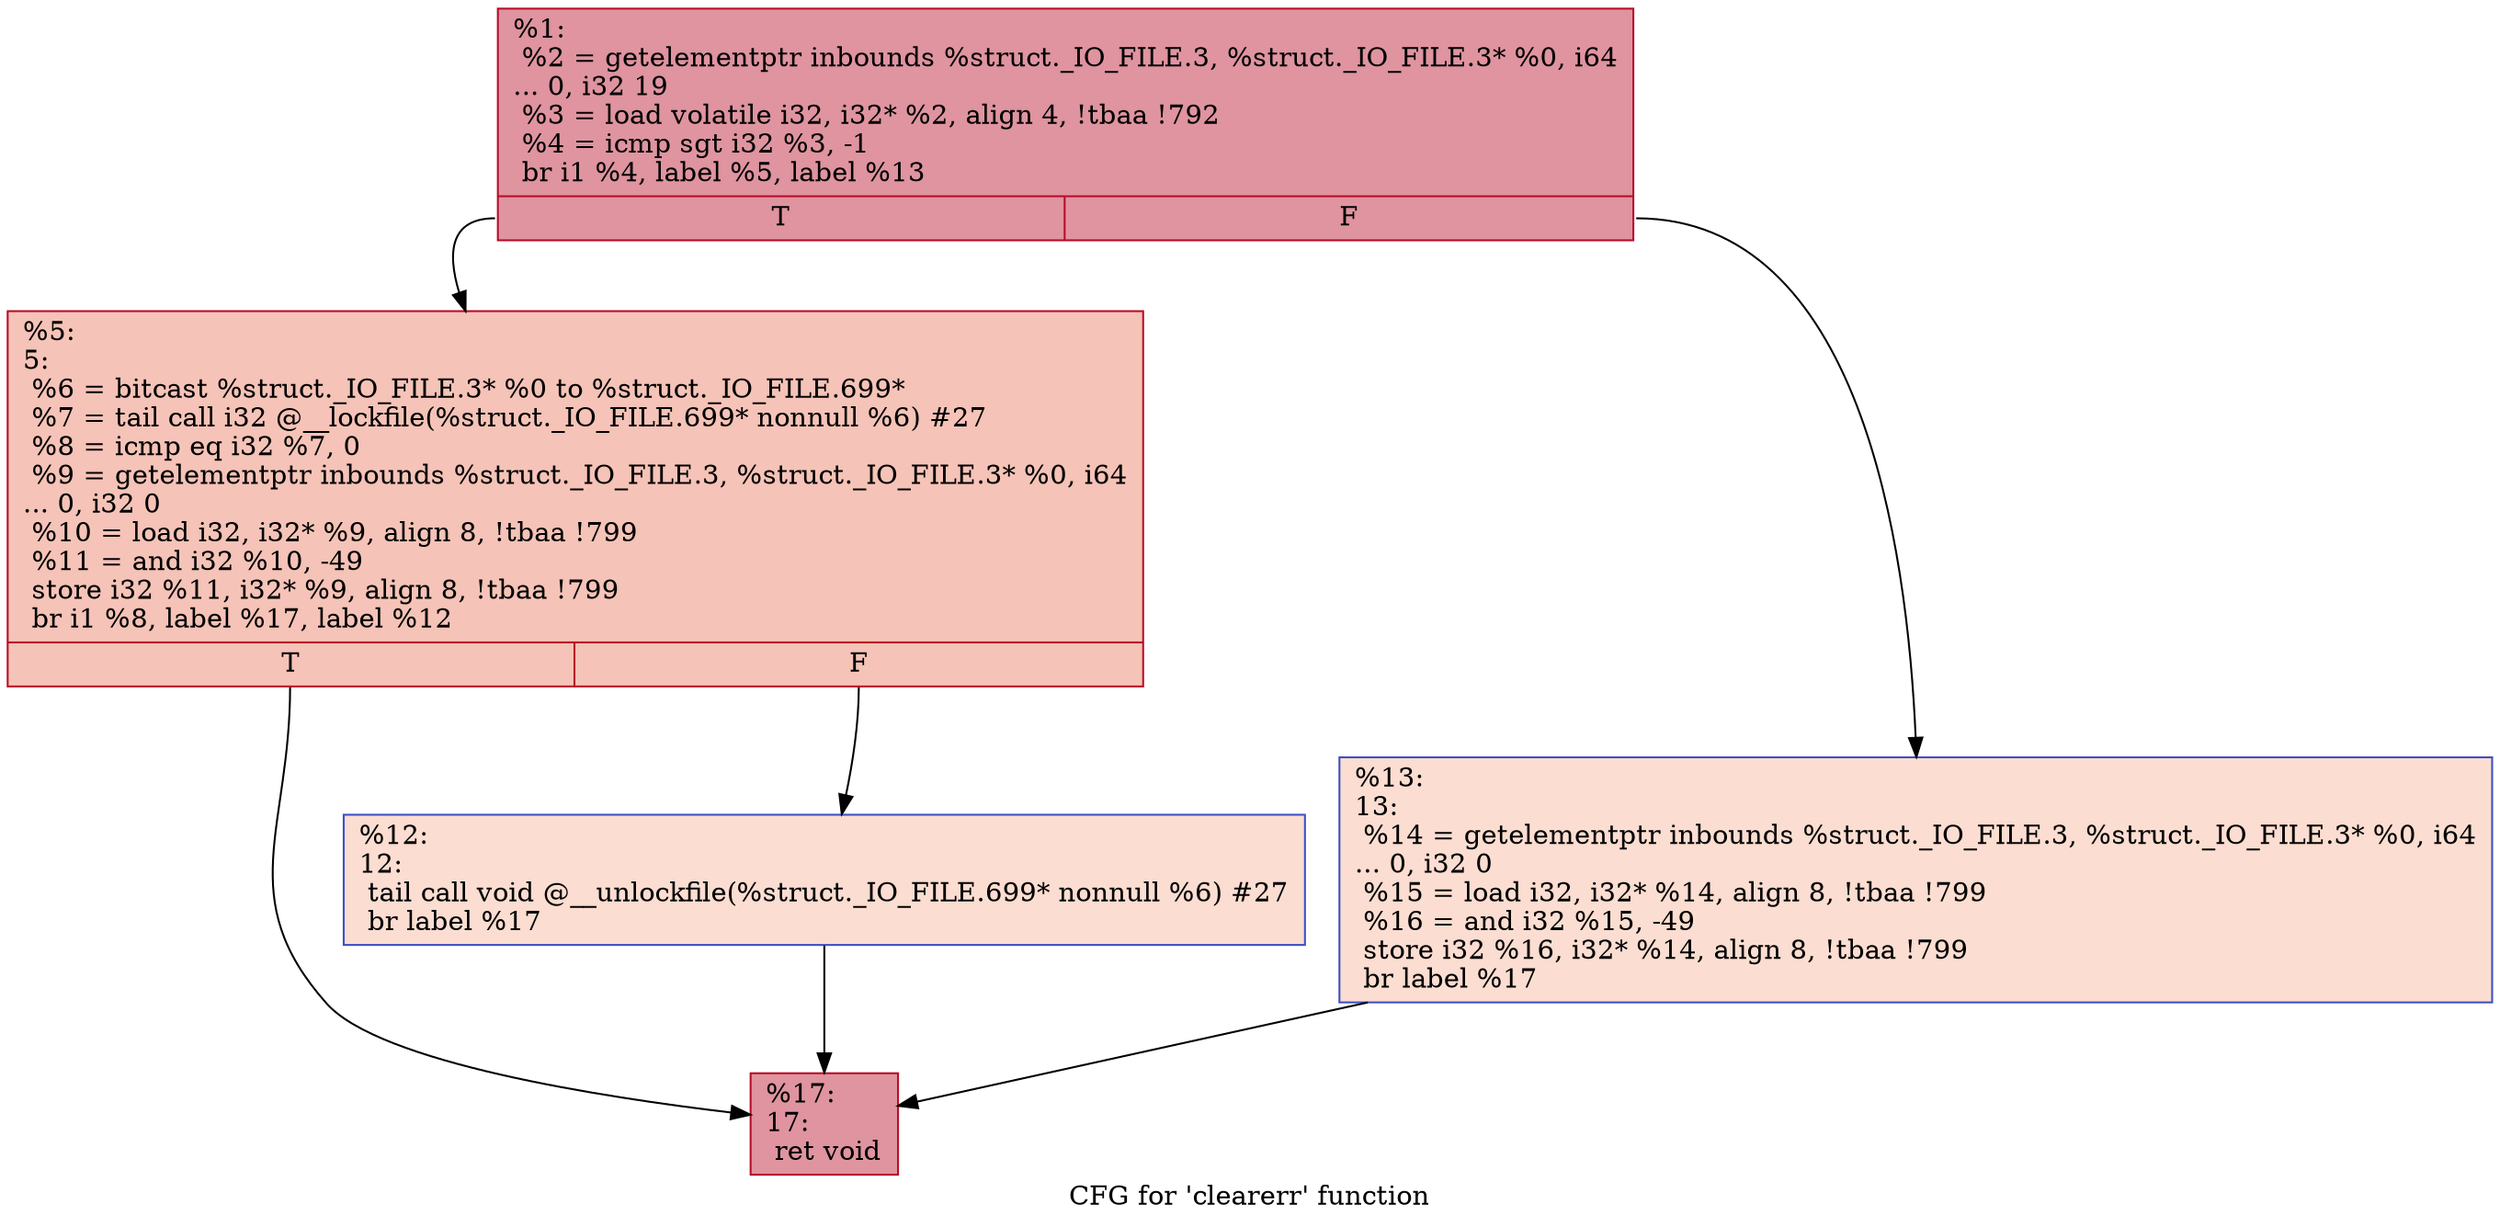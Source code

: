 digraph "CFG for 'clearerr' function" {
	label="CFG for 'clearerr' function";

	Node0x255ad50 [shape=record,color="#b70d28ff", style=filled, fillcolor="#b70d2870",label="{%1:\l  %2 = getelementptr inbounds %struct._IO_FILE.3, %struct._IO_FILE.3* %0, i64\l... 0, i32 19\l  %3 = load volatile i32, i32* %2, align 4, !tbaa !792\l  %4 = icmp sgt i32 %3, -1\l  br i1 %4, label %5, label %13\l|{<s0>T|<s1>F}}"];
	Node0x255ad50:s0 -> Node0x255ada0;
	Node0x255ad50:s1 -> Node0x255ae40;
	Node0x255ada0 [shape=record,color="#b70d28ff", style=filled, fillcolor="#e8765c70",label="{%5:\l5:                                                \l  %6 = bitcast %struct._IO_FILE.3* %0 to %struct._IO_FILE.699*\l  %7 = tail call i32 @__lockfile(%struct._IO_FILE.699* nonnull %6) #27\l  %8 = icmp eq i32 %7, 0\l  %9 = getelementptr inbounds %struct._IO_FILE.3, %struct._IO_FILE.3* %0, i64\l... 0, i32 0\l  %10 = load i32, i32* %9, align 8, !tbaa !799\l  %11 = and i32 %10, -49\l  store i32 %11, i32* %9, align 8, !tbaa !799\l  br i1 %8, label %17, label %12\l|{<s0>T|<s1>F}}"];
	Node0x255ada0:s0 -> Node0x255ae90;
	Node0x255ada0:s1 -> Node0x255adf0;
	Node0x255adf0 [shape=record,color="#3d50c3ff", style=filled, fillcolor="#f7b39670",label="{%12:\l12:                                               \l  tail call void @__unlockfile(%struct._IO_FILE.699* nonnull %6) #27\l  br label %17\l}"];
	Node0x255adf0 -> Node0x255ae90;
	Node0x255ae40 [shape=record,color="#3d50c3ff", style=filled, fillcolor="#f7b39670",label="{%13:\l13:                                               \l  %14 = getelementptr inbounds %struct._IO_FILE.3, %struct._IO_FILE.3* %0, i64\l... 0, i32 0\l  %15 = load i32, i32* %14, align 8, !tbaa !799\l  %16 = and i32 %15, -49\l  store i32 %16, i32* %14, align 8, !tbaa !799\l  br label %17\l}"];
	Node0x255ae40 -> Node0x255ae90;
	Node0x255ae90 [shape=record,color="#b70d28ff", style=filled, fillcolor="#b70d2870",label="{%17:\l17:                                               \l  ret void\l}"];
}
